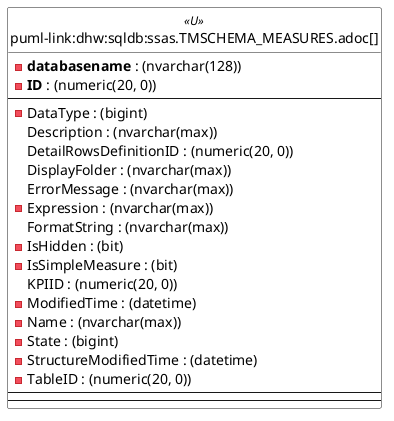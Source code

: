 @startuml
left to right direction
'top to bottom direction
hide circle
'avoide "." issues:
set namespaceSeparator none


skinparam class {
  BackgroundColor White
  BackgroundColor<<FN>> Yellow
  BackgroundColor<<FS>> Yellow
  BackgroundColor<<FT>> LightGray
  BackgroundColor<<IF>> Yellow
  BackgroundColor<<IS>> Yellow
  BackgroundColor<<P>> Aqua
  BackgroundColor<<PC>> Aqua
  BackgroundColor<<SN>> Yellow
  BackgroundColor<<SO>> SlateBlue
  BackgroundColor<<TF>> LightGray
  BackgroundColor<<TR>> Tomato
  BackgroundColor<<U>> White
  BackgroundColor<<V>> WhiteSmoke
  BackgroundColor<<X>> Aqua
  BackgroundColor<<external>> AliceBlue
}


entity "puml-link:dhw:sqldb:ssas.TMSCHEMA_MEASURES.adoc[]" as ssas.TMSCHEMA_MEASURES << U >> {
  - **databasename** : (nvarchar(128))
  - **ID** : (numeric(20, 0))
  --
  - DataType : (bigint)
  Description : (nvarchar(max))
  DetailRowsDefinitionID : (numeric(20, 0))
  DisplayFolder : (nvarchar(max))
  ErrorMessage : (nvarchar(max))
  - Expression : (nvarchar(max))
  FormatString : (nvarchar(max))
  - IsHidden : (bit)
  - IsSimpleMeasure : (bit)
  KPIID : (numeric(20, 0))
  - ModifiedTime : (datetime)
  - Name : (nvarchar(max))
  - State : (bigint)
  - StructureModifiedTime : (datetime)
  - TableID : (numeric(20, 0))
  --
  --
}



@enduml

